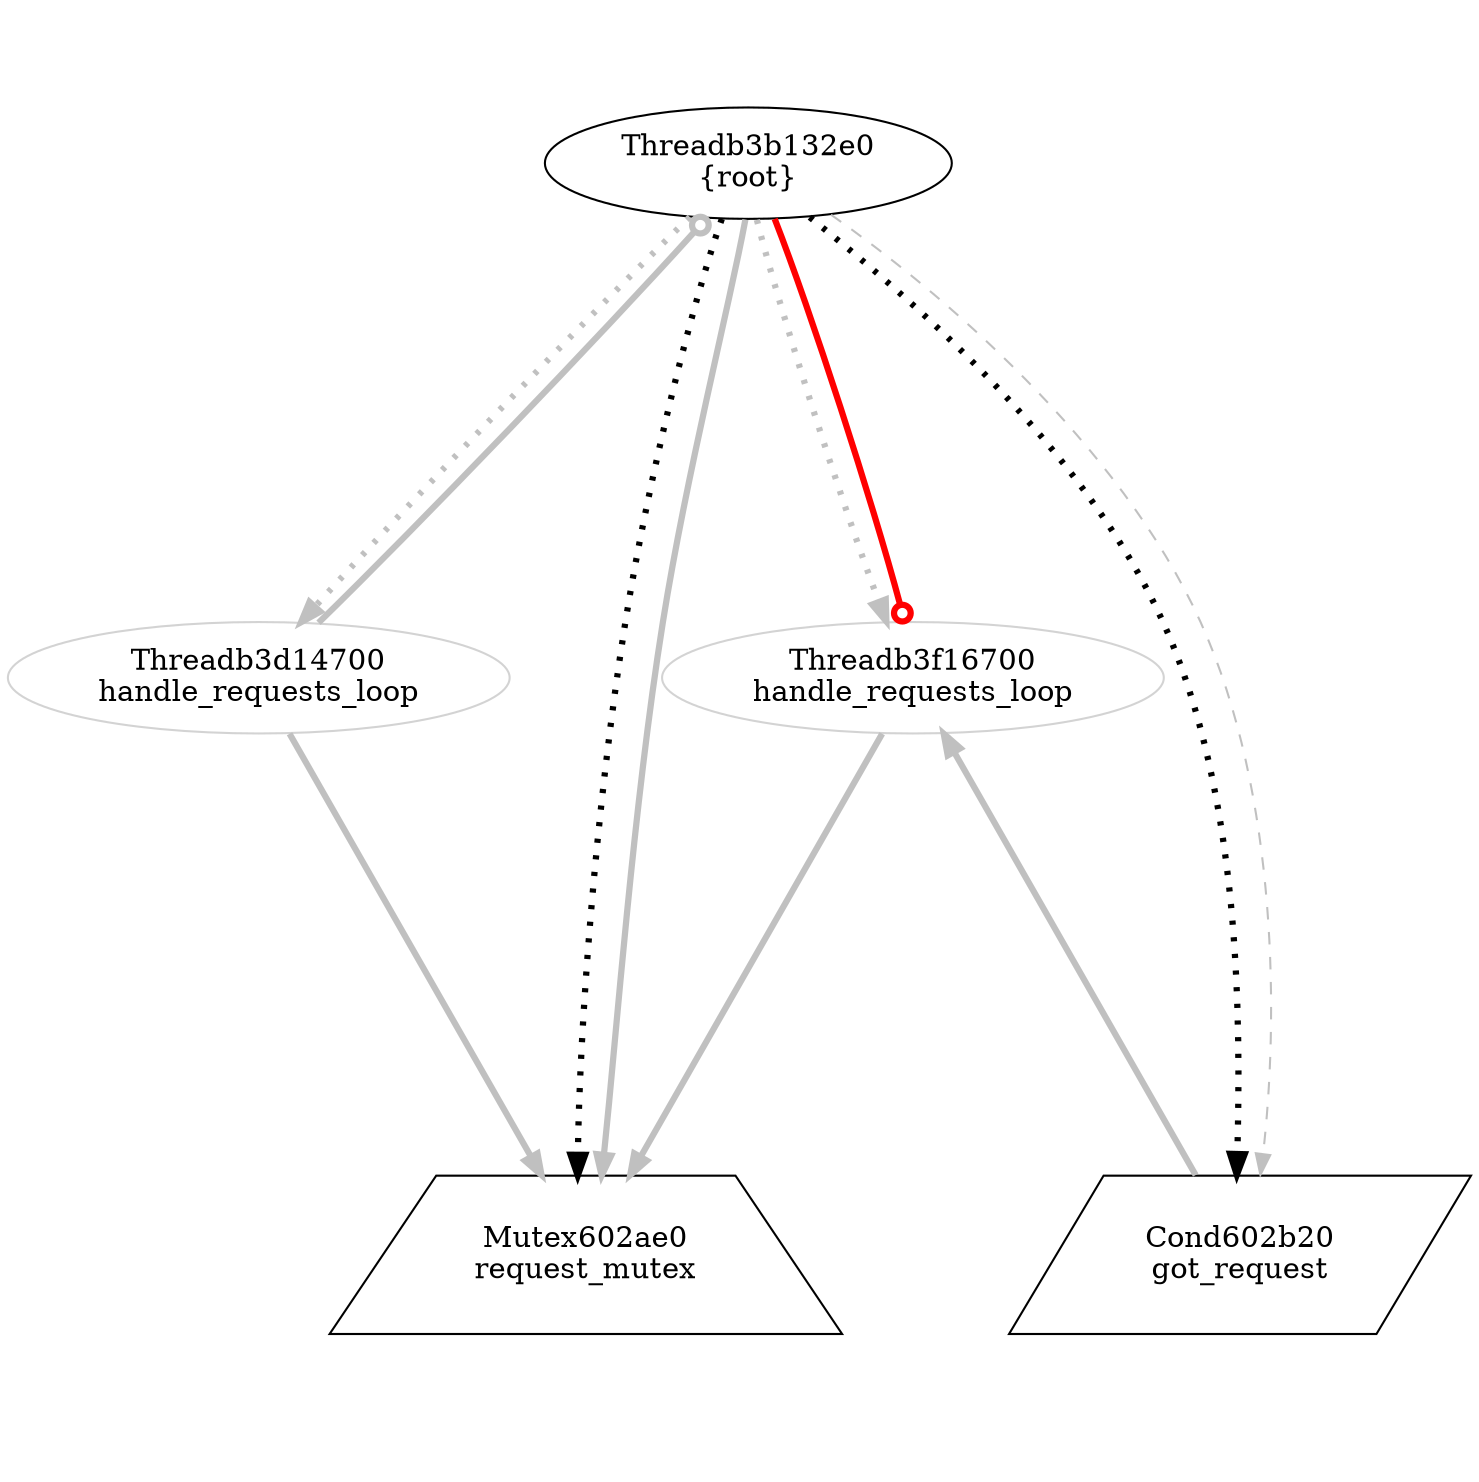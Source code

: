 digraph G {
graph[center=true, ratio=1];
Threadb3f16700 [color=lightgrey,label="Threadb3f16700\nhandle_requests_loop"];
Threadb3f16700 -> Cond602b20 [arrowhead=normal,color=grey,dir=back,penwidth=3];
Threadb3f16700 -> Mutex602ae0 [arrowhead=normal,color=grey,penwidth=3];
Threadb3d14700 [color=lightgrey,label="Threadb3d14700\nhandle_requests_loop"];
Threadb3d14700 -> Mutex602ae0 [arrowhead=normal,color=grey,penwidth=3];
Threadb3b132e0 [color=black,label="Threadb3b132e0\n{root}"];
Threadb3b132e0 -> Mutex602ae0 [style=dotted,arrowhead=normal,penwidth=3];
Threadb3b132e0 -> Cond602b20 [style=dotted,arrowhead=normal,penwidth=3];
Threadb3b132e0 -> Threadb3d14700 [style=dotted,arrowhead=normal,color=grey,penwidth=3];
Threadb3b132e0 -> Threadb3f16700 [style=dotted,arrowhead=normal,color=grey,penwidth=3];
Threadb3b132e0 -> Threadb3f16700 [arrowhead=odot,color=red,penwidth=3];
Threadb3d14700 -> Threadb3b132e0 [arrowhead=odot,color=grey,penwidth=3];
Threadb3b132e0 -> Cond602b20 [style=dashed,color=grey,penwdith=6];
Threadb3b132e0 -> Mutex602ae0 [arrowhead=normal,color=grey,penwidth=3];
Cond602b20 [shape=parallelogram,color=black,label="Cond602b20\ngot_request"];
Mutex602ae0 [shape=trapezium,color=black,label="Mutex602ae0\nrequest_mutex"];
}